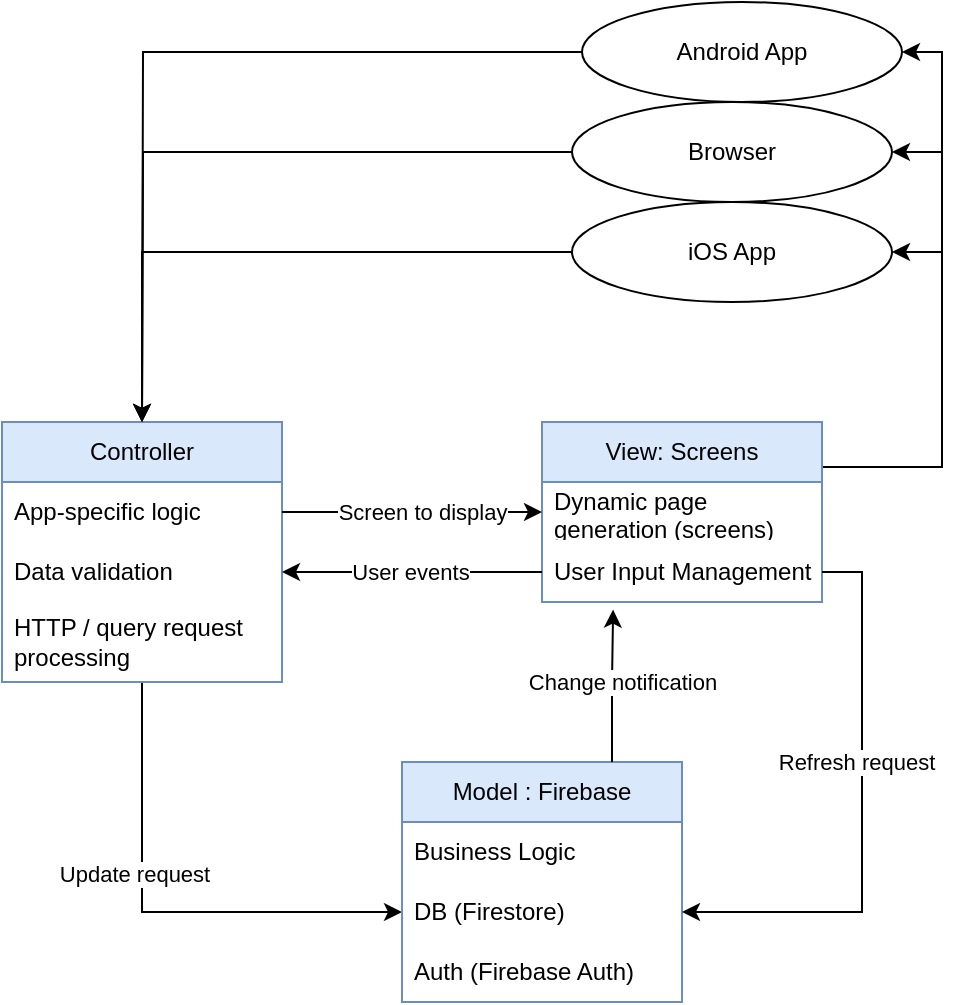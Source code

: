 <mxfile version="24.0.7" type="github">
  <diagram name="Page-1" id="6SN2vdMOYJN5gK-s-qSi">
    <mxGraphModel dx="1909" dy="1138" grid="1" gridSize="10" guides="1" tooltips="1" connect="1" arrows="1" fold="1" page="1" pageScale="1" pageWidth="850" pageHeight="1100" math="0" shadow="0">
      <root>
        <mxCell id="0" />
        <mxCell id="1" parent="0" />
        <mxCell id="4gd2Sefvb9_Fo2izfbSA-14" style="edgeStyle=orthogonalEdgeStyle;rounded=0;orthogonalLoop=1;jettySize=auto;html=1;entryX=0;entryY=0.5;entryDx=0;entryDy=0;" edge="1" parent="1" source="4gd2Sefvb9_Fo2izfbSA-2" target="4gd2Sefvb9_Fo2izfbSA-12">
          <mxGeometry relative="1" as="geometry" />
        </mxCell>
        <mxCell id="4gd2Sefvb9_Fo2izfbSA-15" value="Update request" style="edgeLabel;html=1;align=center;verticalAlign=middle;resizable=0;points=[];" vertex="1" connectable="0" parent="4gd2Sefvb9_Fo2izfbSA-14">
          <mxGeometry x="-0.218" y="-4" relative="1" as="geometry">
            <mxPoint as="offset" />
          </mxGeometry>
        </mxCell>
        <mxCell id="4gd2Sefvb9_Fo2izfbSA-2" value="Controller" style="swimlane;fontStyle=0;childLayout=stackLayout;horizontal=1;startSize=30;horizontalStack=0;resizeParent=1;resizeParentMax=0;resizeLast=0;collapsible=1;marginBottom=0;whiteSpace=wrap;html=1;fillColor=#dae8fc;strokeColor=#6c8ebf;" vertex="1" parent="1">
          <mxGeometry x="140" y="290" width="140" height="130" as="geometry" />
        </mxCell>
        <mxCell id="4gd2Sefvb9_Fo2izfbSA-3" value="App-specific logic" style="text;strokeColor=none;fillColor=none;align=left;verticalAlign=middle;spacingLeft=4;spacingRight=4;overflow=hidden;points=[[0,0.5],[1,0.5]];portConstraint=eastwest;rotatable=0;whiteSpace=wrap;html=1;" vertex="1" parent="4gd2Sefvb9_Fo2izfbSA-2">
          <mxGeometry y="30" width="140" height="30" as="geometry" />
        </mxCell>
        <mxCell id="4gd2Sefvb9_Fo2izfbSA-4" value="Data validation" style="text;strokeColor=none;fillColor=none;align=left;verticalAlign=middle;spacingLeft=4;spacingRight=4;overflow=hidden;points=[[0,0.5],[1,0.5]];portConstraint=eastwest;rotatable=0;whiteSpace=wrap;html=1;" vertex="1" parent="4gd2Sefvb9_Fo2izfbSA-2">
          <mxGeometry y="60" width="140" height="30" as="geometry" />
        </mxCell>
        <mxCell id="4gd2Sefvb9_Fo2izfbSA-5" value="HTTP / query request processing" style="text;strokeColor=none;fillColor=none;align=left;verticalAlign=middle;spacingLeft=4;spacingRight=4;overflow=hidden;points=[[0,0.5],[1,0.5]];portConstraint=eastwest;rotatable=0;whiteSpace=wrap;html=1;" vertex="1" parent="4gd2Sefvb9_Fo2izfbSA-2">
          <mxGeometry y="90" width="140" height="40" as="geometry" />
        </mxCell>
        <mxCell id="4gd2Sefvb9_Fo2izfbSA-32" style="edgeStyle=orthogonalEdgeStyle;rounded=0;orthogonalLoop=1;jettySize=auto;html=1;exitX=1;exitY=0.25;exitDx=0;exitDy=0;entryX=1;entryY=0.5;entryDx=0;entryDy=0;" edge="1" parent="1" source="4gd2Sefvb9_Fo2izfbSA-6" target="4gd2Sefvb9_Fo2izfbSA-27">
          <mxGeometry relative="1" as="geometry" />
        </mxCell>
        <mxCell id="4gd2Sefvb9_Fo2izfbSA-33" style="edgeStyle=orthogonalEdgeStyle;rounded=0;orthogonalLoop=1;jettySize=auto;html=1;exitX=1;exitY=0.25;exitDx=0;exitDy=0;entryX=1;entryY=0.5;entryDx=0;entryDy=0;" edge="1" parent="1" source="4gd2Sefvb9_Fo2izfbSA-6" target="4gd2Sefvb9_Fo2izfbSA-25">
          <mxGeometry relative="1" as="geometry">
            <Array as="points">
              <mxPoint x="610" y="313" />
              <mxPoint x="610" y="155" />
            </Array>
          </mxGeometry>
        </mxCell>
        <mxCell id="4gd2Sefvb9_Fo2izfbSA-34" style="edgeStyle=orthogonalEdgeStyle;rounded=0;orthogonalLoop=1;jettySize=auto;html=1;exitX=1;exitY=0.25;exitDx=0;exitDy=0;entryX=1;entryY=0.5;entryDx=0;entryDy=0;" edge="1" parent="1" source="4gd2Sefvb9_Fo2izfbSA-6" target="4gd2Sefvb9_Fo2izfbSA-26">
          <mxGeometry relative="1" as="geometry">
            <Array as="points">
              <mxPoint x="610" y="313" />
              <mxPoint x="610" y="205" />
            </Array>
          </mxGeometry>
        </mxCell>
        <mxCell id="4gd2Sefvb9_Fo2izfbSA-6" value="View: Screens" style="swimlane;fontStyle=0;childLayout=stackLayout;horizontal=1;startSize=30;horizontalStack=0;resizeParent=1;resizeParentMax=0;resizeLast=0;collapsible=1;marginBottom=0;whiteSpace=wrap;html=1;fillColor=#dae8fc;strokeColor=#6c8ebf;" vertex="1" parent="1">
          <mxGeometry x="410" y="290" width="140" height="90" as="geometry" />
        </mxCell>
        <mxCell id="4gd2Sefvb9_Fo2izfbSA-7" value="Dynamic page generation (screens)" style="text;strokeColor=none;fillColor=none;align=left;verticalAlign=middle;spacingLeft=4;spacingRight=4;overflow=hidden;points=[[0,0.5],[1,0.5]];portConstraint=eastwest;rotatable=0;whiteSpace=wrap;html=1;" vertex="1" parent="4gd2Sefvb9_Fo2izfbSA-6">
          <mxGeometry y="30" width="140" height="30" as="geometry" />
        </mxCell>
        <mxCell id="4gd2Sefvb9_Fo2izfbSA-8" value="User Input Management" style="text;strokeColor=none;fillColor=none;align=left;verticalAlign=middle;spacingLeft=4;spacingRight=4;overflow=hidden;points=[[0,0.5],[1,0.5]];portConstraint=eastwest;rotatable=0;whiteSpace=wrap;html=1;" vertex="1" parent="4gd2Sefvb9_Fo2izfbSA-6">
          <mxGeometry y="60" width="140" height="30" as="geometry" />
        </mxCell>
        <mxCell id="4gd2Sefvb9_Fo2izfbSA-10" value="Model : Firebase" style="swimlane;fontStyle=0;childLayout=stackLayout;horizontal=1;startSize=30;horizontalStack=0;resizeParent=1;resizeParentMax=0;resizeLast=0;collapsible=1;marginBottom=0;whiteSpace=wrap;html=1;fillColor=#dae8fc;strokeColor=#6c8ebf;" vertex="1" parent="1">
          <mxGeometry x="340" y="460" width="140" height="120" as="geometry" />
        </mxCell>
        <mxCell id="4gd2Sefvb9_Fo2izfbSA-11" value="Business Logic" style="text;strokeColor=none;fillColor=none;align=left;verticalAlign=middle;spacingLeft=4;spacingRight=4;overflow=hidden;points=[[0,0.5],[1,0.5]];portConstraint=eastwest;rotatable=0;whiteSpace=wrap;html=1;" vertex="1" parent="4gd2Sefvb9_Fo2izfbSA-10">
          <mxGeometry y="30" width="140" height="30" as="geometry" />
        </mxCell>
        <mxCell id="4gd2Sefvb9_Fo2izfbSA-12" value="DB (Firestore)" style="text;strokeColor=none;fillColor=none;align=left;verticalAlign=middle;spacingLeft=4;spacingRight=4;overflow=hidden;points=[[0,0.5],[1,0.5]];portConstraint=eastwest;rotatable=0;whiteSpace=wrap;html=1;" vertex="1" parent="4gd2Sefvb9_Fo2izfbSA-10">
          <mxGeometry y="60" width="140" height="30" as="geometry" />
        </mxCell>
        <mxCell id="4gd2Sefvb9_Fo2izfbSA-13" value="Auth (Firebase Auth)" style="text;strokeColor=none;fillColor=none;align=left;verticalAlign=middle;spacingLeft=4;spacingRight=4;overflow=hidden;points=[[0,0.5],[1,0.5]];portConstraint=eastwest;rotatable=0;whiteSpace=wrap;html=1;" vertex="1" parent="4gd2Sefvb9_Fo2izfbSA-10">
          <mxGeometry y="90" width="140" height="30" as="geometry" />
        </mxCell>
        <mxCell id="4gd2Sefvb9_Fo2izfbSA-16" style="edgeStyle=orthogonalEdgeStyle;rounded=0;orthogonalLoop=1;jettySize=auto;html=1;exitX=0.75;exitY=0;exitDx=0;exitDy=0;entryX=0.254;entryY=1.127;entryDx=0;entryDy=0;entryPerimeter=0;" edge="1" parent="1" source="4gd2Sefvb9_Fo2izfbSA-10" target="4gd2Sefvb9_Fo2izfbSA-8">
          <mxGeometry relative="1" as="geometry">
            <Array as="points">
              <mxPoint x="445" y="420" />
              <mxPoint x="446" y="420" />
            </Array>
          </mxGeometry>
        </mxCell>
        <mxCell id="4gd2Sefvb9_Fo2izfbSA-17" value="Change notification" style="edgeLabel;html=1;align=center;verticalAlign=middle;resizable=0;points=[];" vertex="1" connectable="0" parent="4gd2Sefvb9_Fo2izfbSA-16">
          <mxGeometry x="-0.249" relative="1" as="geometry">
            <mxPoint x="5" y="-11" as="offset" />
          </mxGeometry>
        </mxCell>
        <mxCell id="4gd2Sefvb9_Fo2izfbSA-18" style="edgeStyle=orthogonalEdgeStyle;rounded=0;orthogonalLoop=1;jettySize=auto;html=1;exitX=1;exitY=0.5;exitDx=0;exitDy=0;entryX=1;entryY=0.5;entryDx=0;entryDy=0;" edge="1" parent="1" source="4gd2Sefvb9_Fo2izfbSA-8" target="4gd2Sefvb9_Fo2izfbSA-12">
          <mxGeometry relative="1" as="geometry" />
        </mxCell>
        <mxCell id="4gd2Sefvb9_Fo2izfbSA-20" value="Refresh request" style="edgeLabel;html=1;align=center;verticalAlign=middle;resizable=0;points=[];" vertex="1" connectable="0" parent="4gd2Sefvb9_Fo2izfbSA-18">
          <mxGeometry x="-0.183" y="-3" relative="1" as="geometry">
            <mxPoint as="offset" />
          </mxGeometry>
        </mxCell>
        <mxCell id="4gd2Sefvb9_Fo2izfbSA-21" style="edgeStyle=orthogonalEdgeStyle;rounded=0;orthogonalLoop=1;jettySize=auto;html=1;exitX=0;exitY=0.5;exitDx=0;exitDy=0;entryX=1;entryY=0.5;entryDx=0;entryDy=0;" edge="1" parent="1" source="4gd2Sefvb9_Fo2izfbSA-8" target="4gd2Sefvb9_Fo2izfbSA-4">
          <mxGeometry relative="1" as="geometry" />
        </mxCell>
        <mxCell id="4gd2Sefvb9_Fo2izfbSA-22" value="User events" style="edgeLabel;html=1;align=center;verticalAlign=middle;resizable=0;points=[];" vertex="1" connectable="0" parent="4gd2Sefvb9_Fo2izfbSA-21">
          <mxGeometry x="0.311" y="2" relative="1" as="geometry">
            <mxPoint x="19" y="-2" as="offset" />
          </mxGeometry>
        </mxCell>
        <mxCell id="4gd2Sefvb9_Fo2izfbSA-23" style="edgeStyle=orthogonalEdgeStyle;rounded=0;orthogonalLoop=1;jettySize=auto;html=1;exitX=1;exitY=0.5;exitDx=0;exitDy=0;entryX=0;entryY=0.5;entryDx=0;entryDy=0;" edge="1" parent="1" source="4gd2Sefvb9_Fo2izfbSA-3" target="4gd2Sefvb9_Fo2izfbSA-7">
          <mxGeometry relative="1" as="geometry" />
        </mxCell>
        <mxCell id="4gd2Sefvb9_Fo2izfbSA-24" value="Screen to display" style="edgeLabel;html=1;align=center;verticalAlign=middle;resizable=0;points=[];" vertex="1" connectable="0" parent="4gd2Sefvb9_Fo2izfbSA-23">
          <mxGeometry x="-0.335" y="-1" relative="1" as="geometry">
            <mxPoint x="27" y="-1" as="offset" />
          </mxGeometry>
        </mxCell>
        <mxCell id="4gd2Sefvb9_Fo2izfbSA-36" style="edgeStyle=orthogonalEdgeStyle;rounded=0;orthogonalLoop=1;jettySize=auto;html=1;exitX=0;exitY=0.5;exitDx=0;exitDy=0;" edge="1" parent="1" source="4gd2Sefvb9_Fo2izfbSA-25">
          <mxGeometry relative="1" as="geometry">
            <mxPoint x="210" y="290" as="targetPoint" />
          </mxGeometry>
        </mxCell>
        <mxCell id="4gd2Sefvb9_Fo2izfbSA-25" value="Browser" style="ellipse;whiteSpace=wrap;html=1;" vertex="1" parent="1">
          <mxGeometry x="425" y="130" width="160" height="50" as="geometry" />
        </mxCell>
        <mxCell id="4gd2Sefvb9_Fo2izfbSA-35" style="edgeStyle=orthogonalEdgeStyle;rounded=0;orthogonalLoop=1;jettySize=auto;html=1;exitX=0;exitY=0.5;exitDx=0;exitDy=0;entryX=0.5;entryY=0;entryDx=0;entryDy=0;" edge="1" parent="1" source="4gd2Sefvb9_Fo2izfbSA-26" target="4gd2Sefvb9_Fo2izfbSA-2">
          <mxGeometry relative="1" as="geometry" />
        </mxCell>
        <mxCell id="4gd2Sefvb9_Fo2izfbSA-26" value="iOS App" style="ellipse;whiteSpace=wrap;html=1;" vertex="1" parent="1">
          <mxGeometry x="425" y="180" width="160" height="50" as="geometry" />
        </mxCell>
        <mxCell id="4gd2Sefvb9_Fo2izfbSA-37" style="edgeStyle=orthogonalEdgeStyle;rounded=0;orthogonalLoop=1;jettySize=auto;html=1;exitX=0;exitY=0.5;exitDx=0;exitDy=0;" edge="1" parent="1" source="4gd2Sefvb9_Fo2izfbSA-27">
          <mxGeometry relative="1" as="geometry">
            <mxPoint x="210" y="290" as="targetPoint" />
          </mxGeometry>
        </mxCell>
        <mxCell id="4gd2Sefvb9_Fo2izfbSA-27" value="Android App" style="ellipse;whiteSpace=wrap;html=1;" vertex="1" parent="1">
          <mxGeometry x="430" y="80" width="160" height="50" as="geometry" />
        </mxCell>
      </root>
    </mxGraphModel>
  </diagram>
</mxfile>
